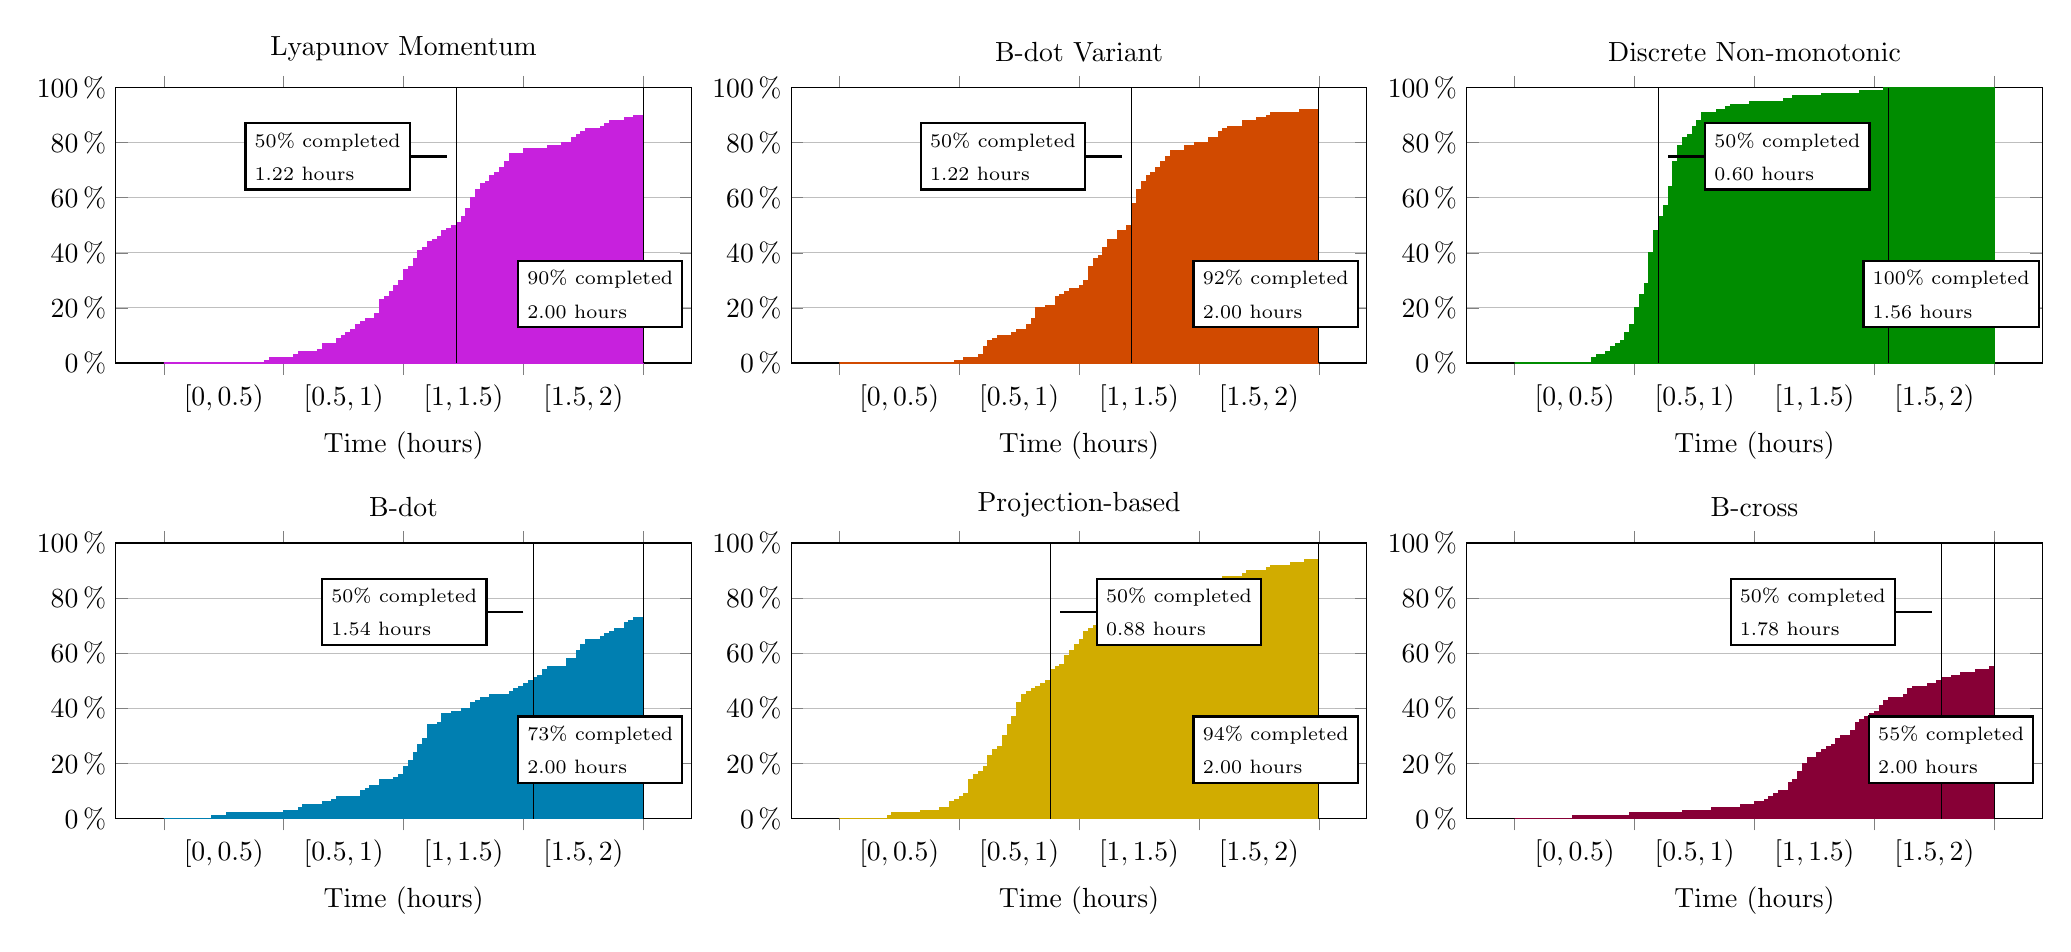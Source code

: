% Recommended preamble:
\begin{tikzpicture}
\begin{groupplot}[group style={group size={3 by 2}, horizontal sep={0.5in}, vertical sep={0.9in}}, height={2in}, width={3.5in}, ymin={0}, ymax={100}]
    \nextgroupplot[grid style={color={rgb,1:red,0.749;green,0.749;blue,0.749}}, label style={color={rgb,1:red,0.0;green,0.0;blue,0.0}}, title style={color={rgb,1:red,0.0;green,0.0;blue,0.0}}, tick label style={color={rgb,1:red,0.0;green,0.0;blue,0.0}}, axis line style={color={rgb,1:red,0.0;green,0.0;blue,0.0}}, ybar interval, xticklabel interval boundaries, ymajorgrids, xmajorgrids={false}, xlabel={Time (hours)}, xtick={0.0,0.5,1.0,1.5,2.0}, title={Lyapunov Momentum}, xticklabel={$[\pgfmathprintnumber\tick,\pgfmathprintnumber\nexttick)$}, yticklabel={$\pgfmathprintnumber\tick\,\%$}]
    \addplot[draw={rgb,1:red,0.78;green,0.129;blue,0.867}, fill={rgb,1:red,0.78;green,0.129;blue,0.867}, fill opacity={1.0}]
        coordinates {
            (0.0,0.0)
            (0.02,0.0)
            (0.04,0.0)
            (0.06,0.0)
            (0.08,0.0)
            (0.1,0.0)
            (0.12,0.0)
            (0.14,0.0)
            (0.16,0.0)
            (0.18,0.0)
            (0.2,0.0)
            (0.22,0.0)
            (0.24,0.0)
            (0.26,0.0)
            (0.28,0.0)
            (0.3,0.0)
            (0.32,0.0)
            (0.34,0.0)
            (0.36,0.0)
            (0.38,0.0)
            (0.4,0.0)
            (0.42,1.0)
            (0.44,2.0)
            (0.46,2.0)
            (0.48,2.0)
            (0.5,2.0)
            (0.52,2.0)
            (0.54,3.0)
            (0.56,4.0)
            (0.58,4.0)
            (0.6,4.0)
            (0.62,4.0)
            (0.64,5.0)
            (0.66,7.0)
            (0.68,7.0)
            (0.7,7.0)
            (0.72,9.0)
            (0.74,10.0)
            (0.76,11.0)
            (0.78,12.0)
            (0.8,14.0)
            (0.82,15.0)
            (0.84,16.0)
            (0.86,16.0)
            (0.88,18.0)
            (0.9,23.0)
            (0.92,24.0)
            (0.94,26.0)
            (0.96,28.0)
            (0.98,30.0)
            (1.0,34.0)
            (1.02,35.0)
            (1.04,38.0)
            (1.06,41.0)
            (1.08,42.0)
            (1.1,44.0)
            (1.12,45.0)
            (1.14,46.0)
            (1.16,48.0)
            (1.18,49.0)
            (1.2,50.0)
            (1.22,51.0)
            (1.24,53.0)
            (1.26,56.0)
            (1.28,60.0)
            (1.3,63.0)
            (1.32,65.0)
            (1.34,66.0)
            (1.36,68.0)
            (1.38,69.0)
            (1.4,71.0)
            (1.42,73.0)
            (1.44,76.0)
            (1.46,76.0)
            (1.48,76.0)
            (1.5,78.0)
            (1.52,78.0)
            (1.54,78.0)
            (1.56,78.0)
            (1.58,78.0)
            (1.6,79.0)
            (1.62,79.0)
            (1.64,79.0)
            (1.66,80.0)
            (1.68,80.0)
            (1.7,82.0)
            (1.72,83.0)
            (1.74,84.0)
            (1.76,85.0)
            (1.78,85.0)
            (1.8,85.0)
            (1.82,86.0)
            (1.84,87.0)
            (1.86,88.0)
            (1.88,88.0)
            (1.9,88.0)
            (1.92,89.0)
            (1.94,89.0)
            (1.96,90.0)
            (1.98,90.0)
            (2.0,100.0)
        }
        ;
    \draw [color={rgb,1:red,0.0;green,0.0;blue,0.0}](1.22, 0) -- (1.22, 100);
    \node 
    [pin={[thick,pin edge={draw={rgb,1:red,0.0;green,0.0;blue,0.0}, thick},draw={rgb,1:red,0.0;green,0.0;blue,0.0},fill={rgb,1:red,1.0;green,1.0;blue,1.0},text={rgb,1:red,0.0;green,0.0;blue,0.0},align=left]left:\scriptsize 50\% completed \\ \scriptsize1.22 hours}]  at 
    (1.22,75)
    {};
    \draw [color={rgb,1:red,0.0;green,0.0;blue,0.0}](2.0, 0) -- (2.0, 100);
    \node [thick,draw={rgb,1:red,0.0;green,0.0;blue,0.0},fill={rgb,1:red,1.0;green,1.0;blue,1.0},text={rgb,1:red,0.0;green,0.0;blue,0.0},align=left] at (1.82, 25){\scriptsize 90\%  completed\\ \scriptsize2.00 hours};
    \nextgroupplot[grid style={color={rgb,1:red,0.749;green,0.749;blue,0.749}}, label style={color={rgb,1:red,0.0;green,0.0;blue,0.0}}, title style={color={rgb,1:red,0.0;green,0.0;blue,0.0}}, tick label style={color={rgb,1:red,0.0;green,0.0;blue,0.0}}, axis line style={color={rgb,1:red,0.0;green,0.0;blue,0.0}}, ybar interval, xticklabel interval boundaries, ymajorgrids, xmajorgrids={false}, xlabel={Time (hours)}, xtick={0.0,0.5,1.0,1.5,2.0}, title={B-dot Variant}, xticklabel={$[\pgfmathprintnumber\tick,\pgfmathprintnumber\nexttick)$}, yticklabel={$\pgfmathprintnumber\tick\,\%$}]
    \addplot[draw={rgb,1:red,0.82;green,0.29;blue,0.0}, fill={rgb,1:red,0.82;green,0.29;blue,0.0}, fill opacity={1.0}]
        coordinates {
            (0.0,0.0)
            (0.02,0.0)
            (0.04,0.0)
            (0.06,0.0)
            (0.08,0.0)
            (0.1,0.0)
            (0.12,0.0)
            (0.14,0.0)
            (0.16,0.0)
            (0.18,0.0)
            (0.2,0.0)
            (0.22,0.0)
            (0.24,0.0)
            (0.26,0.0)
            (0.28,0.0)
            (0.3,0.0)
            (0.32,0.0)
            (0.34,0.0)
            (0.36,0.0)
            (0.38,0.0)
            (0.4,0.0)
            (0.42,0.0)
            (0.44,0.0)
            (0.46,0.0)
            (0.48,1.0)
            (0.5,1.0)
            (0.52,2.0)
            (0.54,2.0)
            (0.56,2.0)
            (0.58,3.0)
            (0.6,6.0)
            (0.62,8.0)
            (0.64,9.0)
            (0.66,10.0)
            (0.68,10.0)
            (0.7,10.0)
            (0.72,11.0)
            (0.74,12.0)
            (0.76,12.0)
            (0.78,14.0)
            (0.8,16.0)
            (0.82,20.0)
            (0.84,20.0)
            (0.86,21.0)
            (0.88,21.0)
            (0.9,24.0)
            (0.92,25.0)
            (0.94,26.0)
            (0.96,27.0)
            (0.98,27.0)
            (1.0,28.0)
            (1.02,30.0)
            (1.04,35.0)
            (1.06,38.0)
            (1.08,39.0)
            (1.1,42.0)
            (1.12,45.0)
            (1.14,45.0)
            (1.16,48.0)
            (1.18,48.0)
            (1.2,50.0)
            (1.22,58.0)
            (1.24,63.0)
            (1.26,66.0)
            (1.28,68.0)
            (1.3,69.0)
            (1.32,71.0)
            (1.34,73.0)
            (1.36,75.0)
            (1.38,77.0)
            (1.4,77.0)
            (1.42,77.0)
            (1.44,79.0)
            (1.46,79.0)
            (1.48,80.0)
            (1.5,80.0)
            (1.52,80.0)
            (1.54,82.0)
            (1.56,82.0)
            (1.58,84.0)
            (1.6,85.0)
            (1.62,86.0)
            (1.64,86.0)
            (1.66,86.0)
            (1.68,88.0)
            (1.7,88.0)
            (1.72,88.0)
            (1.74,89.0)
            (1.76,89.0)
            (1.78,90.0)
            (1.8,91.0)
            (1.82,91.0)
            (1.84,91.0)
            (1.86,91.0)
            (1.88,91.0)
            (1.9,91.0)
            (1.92,92.0)
            (1.94,92.0)
            (1.96,92.0)
            (1.98,92.0)
            (2.0,100.0)
        }
        ;
    \draw [color={rgb,1:red,0.0;green,0.0;blue,0.0}](1.22, 0) -- (1.22, 100);
    \node 
    [pin={[thick,pin edge={draw={rgb,1:red,0.0;green,0.0;blue,0.0}, thick},draw={rgb,1:red,0.0;green,0.0;blue,0.0},fill={rgb,1:red,1.0;green,1.0;blue,1.0},text={rgb,1:red,0.0;green,0.0;blue,0.0},align=left]left:\scriptsize 50\% completed \\ \scriptsize1.22 hours}]  at 
    (1.22,75)
    {};
    \draw [color={rgb,1:red,0.0;green,0.0;blue,0.0}](2.0, 0) -- (2.0, 100);
    \node [thick,draw={rgb,1:red,0.0;green,0.0;blue,0.0},fill={rgb,1:red,1.0;green,1.0;blue,1.0},text={rgb,1:red,0.0;green,0.0;blue,0.0},align=left] at (1.82, 25){\scriptsize 92\%  completed\\ \scriptsize2.00 hours};
    \nextgroupplot[grid style={color={rgb,1:red,0.749;green,0.749;blue,0.749}}, label style={color={rgb,1:red,0.0;green,0.0;blue,0.0}}, title style={color={rgb,1:red,0.0;green,0.0;blue,0.0}}, tick label style={color={rgb,1:red,0.0;green,0.0;blue,0.0}}, axis line style={color={rgb,1:red,0.0;green,0.0;blue,0.0}}, ybar interval, xticklabel interval boundaries, ymajorgrids, xmajorgrids={false}, xlabel={Time (hours)}, xtick={0.0,0.5,1.0,1.5,2.0}, title={Discrete Non-monotonic}, xticklabel={$[\pgfmathprintnumber\tick,\pgfmathprintnumber\nexttick)$}, yticklabel={$\pgfmathprintnumber\tick\,\%$}]
    \addplot[draw={rgb,1:red,0.0;green,0.549;blue,0.0}, fill={rgb,1:red,0.0;green,0.549;blue,0.0}, fill opacity={1.0}]
        coordinates {
            (0.0,0.0)
            (0.02,0.0)
            (0.04,0.0)
            (0.06,0.0)
            (0.08,0.0)
            (0.1,0.0)
            (0.12,0.0)
            (0.14,0.0)
            (0.16,0.0)
            (0.18,0.0)
            (0.2,0.0)
            (0.22,0.0)
            (0.24,0.0)
            (0.26,0.0)
            (0.28,0.0)
            (0.3,0.0)
            (0.32,2.0)
            (0.34,3.0)
            (0.36,3.0)
            (0.38,4.0)
            (0.4,6.0)
            (0.42,7.0)
            (0.44,8.0)
            (0.46,11.0)
            (0.48,14.0)
            (0.5,20.0)
            (0.52,25.0)
            (0.54,29.0)
            (0.56,40.0)
            (0.58,48.0)
            (0.6,53.0)
            (0.62,57.0)
            (0.64,64.0)
            (0.66,73.0)
            (0.68,79.0)
            (0.7,82.0)
            (0.72,83.0)
            (0.74,86.0)
            (0.76,88.0)
            (0.78,91.0)
            (0.8,91.0)
            (0.82,91.0)
            (0.84,92.0)
            (0.86,92.0)
            (0.88,93.0)
            (0.9,94.0)
            (0.92,94.0)
            (0.94,94.0)
            (0.96,94.0)
            (0.98,95.0)
            (1.0,95.0)
            (1.02,95.0)
            (1.04,95.0)
            (1.06,95.0)
            (1.08,95.0)
            (1.1,95.0)
            (1.12,96.0)
            (1.14,96.0)
            (1.16,97.0)
            (1.18,97.0)
            (1.2,97.0)
            (1.22,97.0)
            (1.24,97.0)
            (1.26,97.0)
            (1.28,98.0)
            (1.3,98.0)
            (1.32,98.0)
            (1.34,98.0)
            (1.36,98.0)
            (1.38,98.0)
            (1.4,98.0)
            (1.42,98.0)
            (1.44,99.0)
            (1.46,99.0)
            (1.48,99.0)
            (1.5,99.0)
            (1.52,99.0)
            (1.54,100.0)
            (1.56,100.0)
            (1.58,100.0)
            (1.6,100.0)
            (1.62,100.0)
            (1.64,100.0)
            (1.66,100.0)
            (1.68,100.0)
            (1.7,100.0)
            (1.72,100.0)
            (1.74,100.0)
            (1.76,100.0)
            (1.78,100.0)
            (1.8,100.0)
            (1.82,100.0)
            (1.84,100.0)
            (1.86,100.0)
            (1.88,100.0)
            (1.9,100.0)
            (1.92,100.0)
            (1.94,100.0)
            (1.96,100.0)
            (1.98,100.0)
            (2.0,100.0)
        }
        ;
    \draw [color={rgb,1:red,0.0;green,0.0;blue,0.0}](0.6, 0) -- (0.6, 100);
    \node 
    [pin={[thick,pin edge={draw={rgb,1:red,0.0;green,0.0;blue,0.0}, thick},draw={rgb,1:red,0.0;green,0.0;blue,0.0},fill={rgb,1:red,1.0;green,1.0;blue,1.0},text={rgb,1:red,0.0;green,0.0;blue,0.0},align=left]right:\scriptsize 50\% completed \\ \scriptsize0.60 hours}]  at 
    (0.6,75)
    {};
    \draw [color={rgb,1:red,0.0;green,0.0;blue,0.0}](1.56, 0) -- (1.56, 100);
    \node [thick,draw={rgb,1:red,0.0;green,0.0;blue,0.0},fill={rgb,1:red,1.0;green,1.0;blue,1.0},text={rgb,1:red,0.0;green,0.0;blue,0.0},align=left] at (1.82, 25){\scriptsize 100\%  completed\\ \scriptsize1.56 hours};
    \nextgroupplot[grid style={color={rgb,1:red,0.749;green,0.749;blue,0.749}}, label style={color={rgb,1:red,0.0;green,0.0;blue,0.0}}, title style={color={rgb,1:red,0.0;green,0.0;blue,0.0}}, tick label style={color={rgb,1:red,0.0;green,0.0;blue,0.0}}, axis line style={color={rgb,1:red,0.0;green,0.0;blue,0.0}}, ybar interval, xticklabel interval boundaries, ymajorgrids, xmajorgrids={false}, xlabel={Time (hours)}, xtick={0.0,0.5,1.0,1.5,2.0}, title={B-dot}, xticklabel={$[\pgfmathprintnumber\tick,\pgfmathprintnumber\nexttick)$}, yticklabel={$\pgfmathprintnumber\tick\,\%$}]
    \addplot[draw={rgb,1:red,0.0;green,0.498;blue,0.694}, fill={rgb,1:red,0.0;green,0.498;blue,0.694}, fill opacity={1.0}]
        coordinates {
            (0.0,0.0)
            (0.02,0.0)
            (0.04,0.0)
            (0.06,0.0)
            (0.08,0.0)
            (0.1,0.0)
            (0.12,0.0)
            (0.14,0.0)
            (0.16,0.0)
            (0.18,0.0)
            (0.2,1.0)
            (0.22,1.0)
            (0.24,1.0)
            (0.26,2.0)
            (0.28,2.0)
            (0.3,2.0)
            (0.32,2.0)
            (0.34,2.0)
            (0.36,2.0)
            (0.38,2.0)
            (0.4,2.0)
            (0.42,2.0)
            (0.44,2.0)
            (0.46,2.0)
            (0.48,2.0)
            (0.5,3.0)
            (0.52,3.0)
            (0.54,3.0)
            (0.56,4.0)
            (0.58,5.0)
            (0.6,5.0)
            (0.62,5.0)
            (0.64,5.0)
            (0.66,6.0)
            (0.68,6.0)
            (0.7,7.0)
            (0.72,8.0)
            (0.74,8.0)
            (0.76,8.0)
            (0.78,8.0)
            (0.8,8.0)
            (0.82,10.0)
            (0.84,11.0)
            (0.86,12.0)
            (0.88,12.0)
            (0.9,14.0)
            (0.92,14.0)
            (0.94,14.0)
            (0.96,15.0)
            (0.98,16.0)
            (1.0,19.0)
            (1.02,21.0)
            (1.04,24.0)
            (1.06,27.0)
            (1.08,29.0)
            (1.1,34.0)
            (1.12,34.0)
            (1.14,35.0)
            (1.16,38.0)
            (1.18,38.0)
            (1.2,39.0)
            (1.22,39.0)
            (1.24,40.0)
            (1.26,40.0)
            (1.28,42.0)
            (1.3,43.0)
            (1.32,44.0)
            (1.34,44.0)
            (1.36,45.0)
            (1.38,45.0)
            (1.4,45.0)
            (1.42,45.0)
            (1.44,46.0)
            (1.46,47.0)
            (1.48,48.0)
            (1.5,49.0)
            (1.52,50.0)
            (1.54,51.0)
            (1.56,52.0)
            (1.58,54.0)
            (1.6,55.0)
            (1.62,55.0)
            (1.64,55.0)
            (1.66,55.0)
            (1.68,58.0)
            (1.7,58.0)
            (1.72,61.0)
            (1.74,63.0)
            (1.76,65.0)
            (1.78,65.0)
            (1.8,65.0)
            (1.82,66.0)
            (1.84,67.0)
            (1.86,68.0)
            (1.88,69.0)
            (1.9,69.0)
            (1.92,71.0)
            (1.94,72.0)
            (1.96,73.0)
            (1.98,73.0)
            (2.0,100.0)
        }
        ;
    \draw [color={rgb,1:red,0.0;green,0.0;blue,0.0}](1.54, 0) -- (1.54, 100);
    \node 
    [pin={[thick,pin edge={draw={rgb,1:red,0.0;green,0.0;blue,0.0}, thick},draw={rgb,1:red,0.0;green,0.0;blue,0.0},fill={rgb,1:red,1.0;green,1.0;blue,1.0},text={rgb,1:red,0.0;green,0.0;blue,0.0},align=left]left:\scriptsize 50\% completed \\ \scriptsize1.54 hours}]  at 
    (1.54,75)
    {};
    \draw [color={rgb,1:red,0.0;green,0.0;blue,0.0}](2.0, 0) -- (2.0, 100);
    \node [thick,draw={rgb,1:red,0.0;green,0.0;blue,0.0},fill={rgb,1:red,1.0;green,1.0;blue,1.0},text={rgb,1:red,0.0;green,0.0;blue,0.0},align=left] at (1.82, 25){\scriptsize 73\%  completed\\ \scriptsize2.00 hours};
    \nextgroupplot[grid style={color={rgb,1:red,0.749;green,0.749;blue,0.749}}, label style={color={rgb,1:red,0.0;green,0.0;blue,0.0}}, title style={color={rgb,1:red,0.0;green,0.0;blue,0.0}}, tick label style={color={rgb,1:red,0.0;green,0.0;blue,0.0}}, axis line style={color={rgb,1:red,0.0;green,0.0;blue,0.0}}, ybar interval, xticklabel interval boundaries, ymajorgrids, xmajorgrids={false}, xlabel={Time (hours)}, xtick={0.0,0.5,1.0,1.5,2.0}, title={Projection-based}, xticklabel={$[\pgfmathprintnumber\tick,\pgfmathprintnumber\nexttick)$}, yticklabel={$\pgfmathprintnumber\tick\,\%$}]
    \addplot[draw={rgb,1:red,0.82;green,0.674;blue,0.0}, fill={rgb,1:red,0.82;green,0.674;blue,0.0}, fill opacity={1.0}]
        coordinates {
            (0.0,0.0)
            (0.02,0.0)
            (0.04,0.0)
            (0.06,0.0)
            (0.08,0.0)
            (0.1,0.0)
            (0.12,0.0)
            (0.14,0.0)
            (0.16,0.0)
            (0.18,0.0)
            (0.2,1.0)
            (0.22,2.0)
            (0.24,2.0)
            (0.26,2.0)
            (0.28,2.0)
            (0.3,2.0)
            (0.32,2.0)
            (0.34,3.0)
            (0.36,3.0)
            (0.38,3.0)
            (0.4,3.0)
            (0.42,4.0)
            (0.44,4.0)
            (0.46,6.0)
            (0.48,7.0)
            (0.5,8.0)
            (0.52,9.0)
            (0.54,14.0)
            (0.56,16.0)
            (0.58,17.0)
            (0.6,19.0)
            (0.62,23.0)
            (0.64,25.0)
            (0.66,26.0)
            (0.68,30.0)
            (0.7,34.0)
            (0.72,37.0)
            (0.74,42.0)
            (0.76,45.0)
            (0.78,46.0)
            (0.8,47.0)
            (0.82,48.0)
            (0.84,49.0)
            (0.86,50.0)
            (0.88,54.0)
            (0.9,55.0)
            (0.92,56.0)
            (0.94,59.0)
            (0.96,61.0)
            (0.98,63.0)
            (1.0,65.0)
            (1.02,68.0)
            (1.04,69.0)
            (1.06,70.0)
            (1.08,70.0)
            (1.1,71.0)
            (1.12,71.0)
            (1.14,71.0)
            (1.16,71.0)
            (1.18,72.0)
            (1.2,72.0)
            (1.22,72.0)
            (1.24,74.0)
            (1.26,76.0)
            (1.28,77.0)
            (1.3,79.0)
            (1.32,80.0)
            (1.34,81.0)
            (1.36,82.0)
            (1.38,82.0)
            (1.4,83.0)
            (1.42,84.0)
            (1.44,85.0)
            (1.46,85.0)
            (1.48,86.0)
            (1.5,86.0)
            (1.52,86.0)
            (1.54,86.0)
            (1.56,86.0)
            (1.58,86.0)
            (1.6,88.0)
            (1.62,88.0)
            (1.64,88.0)
            (1.66,88.0)
            (1.68,89.0)
            (1.7,90.0)
            (1.72,90.0)
            (1.74,90.0)
            (1.76,90.0)
            (1.78,91.0)
            (1.8,92.0)
            (1.82,92.0)
            (1.84,92.0)
            (1.86,92.0)
            (1.88,93.0)
            (1.9,93.0)
            (1.92,93.0)
            (1.94,94.0)
            (1.96,94.0)
            (1.98,94.0)
            (2.0,100.0)
        }
        ;
    \draw [color={rgb,1:red,0.0;green,0.0;blue,0.0}](0.88, 0) -- (0.88, 100);
    \node 
    [pin={[thick,pin edge={draw={rgb,1:red,0.0;green,0.0;blue,0.0}, thick},draw={rgb,1:red,0.0;green,0.0;blue,0.0},fill={rgb,1:red,1.0;green,1.0;blue,1.0},text={rgb,1:red,0.0;green,0.0;blue,0.0},align=left]right:\scriptsize 50\% completed \\ \scriptsize0.88 hours}]  at 
    (0.88,75)
    {};
    \draw [color={rgb,1:red,0.0;green,0.0;blue,0.0}](2.0, 0) -- (2.0, 100);
    \node [thick,draw={rgb,1:red,0.0;green,0.0;blue,0.0},fill={rgb,1:red,1.0;green,1.0;blue,1.0},text={rgb,1:red,0.0;green,0.0;blue,0.0},align=left] at (1.82, 25){\scriptsize 94\%  completed\\ \scriptsize2.00 hours};
    \nextgroupplot[grid style={color={rgb,1:red,0.749;green,0.749;blue,0.749}}, label style={color={rgb,1:red,0.0;green,0.0;blue,0.0}}, title style={color={rgb,1:red,0.0;green,0.0;blue,0.0}}, tick label style={color={rgb,1:red,0.0;green,0.0;blue,0.0}}, axis line style={color={rgb,1:red,0.0;green,0.0;blue,0.0}}, ybar interval, xticklabel interval boundaries, ymajorgrids, xmajorgrids={false}, xlabel={Time (hours)}, xtick={0.0,0.5,1.0,1.5,2.0}, title={B-cross}, xticklabel={$[\pgfmathprintnumber\tick,\pgfmathprintnumber\nexttick)$}, yticklabel={$\pgfmathprintnumber\tick\,\%$}]
    \addplot[draw={rgb,1:red,0.529;green,0.0;blue,0.212}, fill={rgb,1:red,0.529;green,0.0;blue,0.212}, fill opacity={1.0}]
        coordinates {
            (0.0,0.0)
            (0.02,0.0)
            (0.04,0.0)
            (0.06,0.0)
            (0.08,0.0)
            (0.1,0.0)
            (0.12,0.0)
            (0.14,0.0)
            (0.16,0.0)
            (0.18,0.0)
            (0.2,0.0)
            (0.22,0.0)
            (0.24,1.0)
            (0.26,1.0)
            (0.28,1.0)
            (0.3,1.0)
            (0.32,1.0)
            (0.34,1.0)
            (0.36,1.0)
            (0.38,1.0)
            (0.4,1.0)
            (0.42,1.0)
            (0.44,1.0)
            (0.46,1.0)
            (0.48,2.0)
            (0.5,2.0)
            (0.52,2.0)
            (0.54,2.0)
            (0.56,2.0)
            (0.58,2.0)
            (0.6,2.0)
            (0.62,2.0)
            (0.64,2.0)
            (0.66,2.0)
            (0.68,2.0)
            (0.7,3.0)
            (0.72,3.0)
            (0.74,3.0)
            (0.76,3.0)
            (0.78,3.0)
            (0.8,3.0)
            (0.82,4.0)
            (0.84,4.0)
            (0.86,4.0)
            (0.88,4.0)
            (0.9,4.0)
            (0.92,4.0)
            (0.94,5.0)
            (0.96,5.0)
            (0.98,5.0)
            (1.0,6.0)
            (1.02,6.0)
            (1.04,7.0)
            (1.06,8.0)
            (1.08,9.0)
            (1.1,10.0)
            (1.12,10.0)
            (1.14,13.0)
            (1.16,14.0)
            (1.18,17.0)
            (1.2,20.0)
            (1.22,22.0)
            (1.24,22.0)
            (1.26,24.0)
            (1.28,25.0)
            (1.3,26.0)
            (1.32,27.0)
            (1.34,29.0)
            (1.36,30.0)
            (1.38,30.0)
            (1.4,32.0)
            (1.42,35.0)
            (1.44,36.0)
            (1.46,37.0)
            (1.48,38.0)
            (1.5,39.0)
            (1.52,41.0)
            (1.54,43.0)
            (1.56,44.0)
            (1.58,44.0)
            (1.6,44.0)
            (1.62,45.0)
            (1.64,47.0)
            (1.66,48.0)
            (1.68,48.0)
            (1.7,48.0)
            (1.72,49.0)
            (1.74,49.0)
            (1.76,50.0)
            (1.78,51.0)
            (1.8,51.0)
            (1.82,52.0)
            (1.84,52.0)
            (1.86,53.0)
            (1.88,53.0)
            (1.9,53.0)
            (1.92,54.0)
            (1.94,54.0)
            (1.96,54.0)
            (1.98,55.0)
            (2.0,100.0)
        }
        ;
    \draw [color={rgb,1:red,0.0;green,0.0;blue,0.0}](1.78, 0) -- (1.78, 100);
    \node 
    [pin={[thick,pin edge={draw={rgb,1:red,0.0;green,0.0;blue,0.0}, thick},draw={rgb,1:red,0.0;green,0.0;blue,0.0},fill={rgb,1:red,1.0;green,1.0;blue,1.0},text={rgb,1:red,0.0;green,0.0;blue,0.0},align=left]left:\scriptsize 50\% completed \\ \scriptsize1.78 hours}]  at 
    (1.78,75)
    {};
    \draw [color={rgb,1:red,0.0;green,0.0;blue,0.0}](2.0, 0) -- (2.0, 100);
    \node [thick,draw={rgb,1:red,0.0;green,0.0;blue,0.0},fill={rgb,1:red,1.0;green,1.0;blue,1.0},text={rgb,1:red,0.0;green,0.0;blue,0.0},align=left] at (1.82, 25){\scriptsize 55\%  completed\\ \scriptsize2.00 hours};
\end{groupplot}
\end{tikzpicture}
